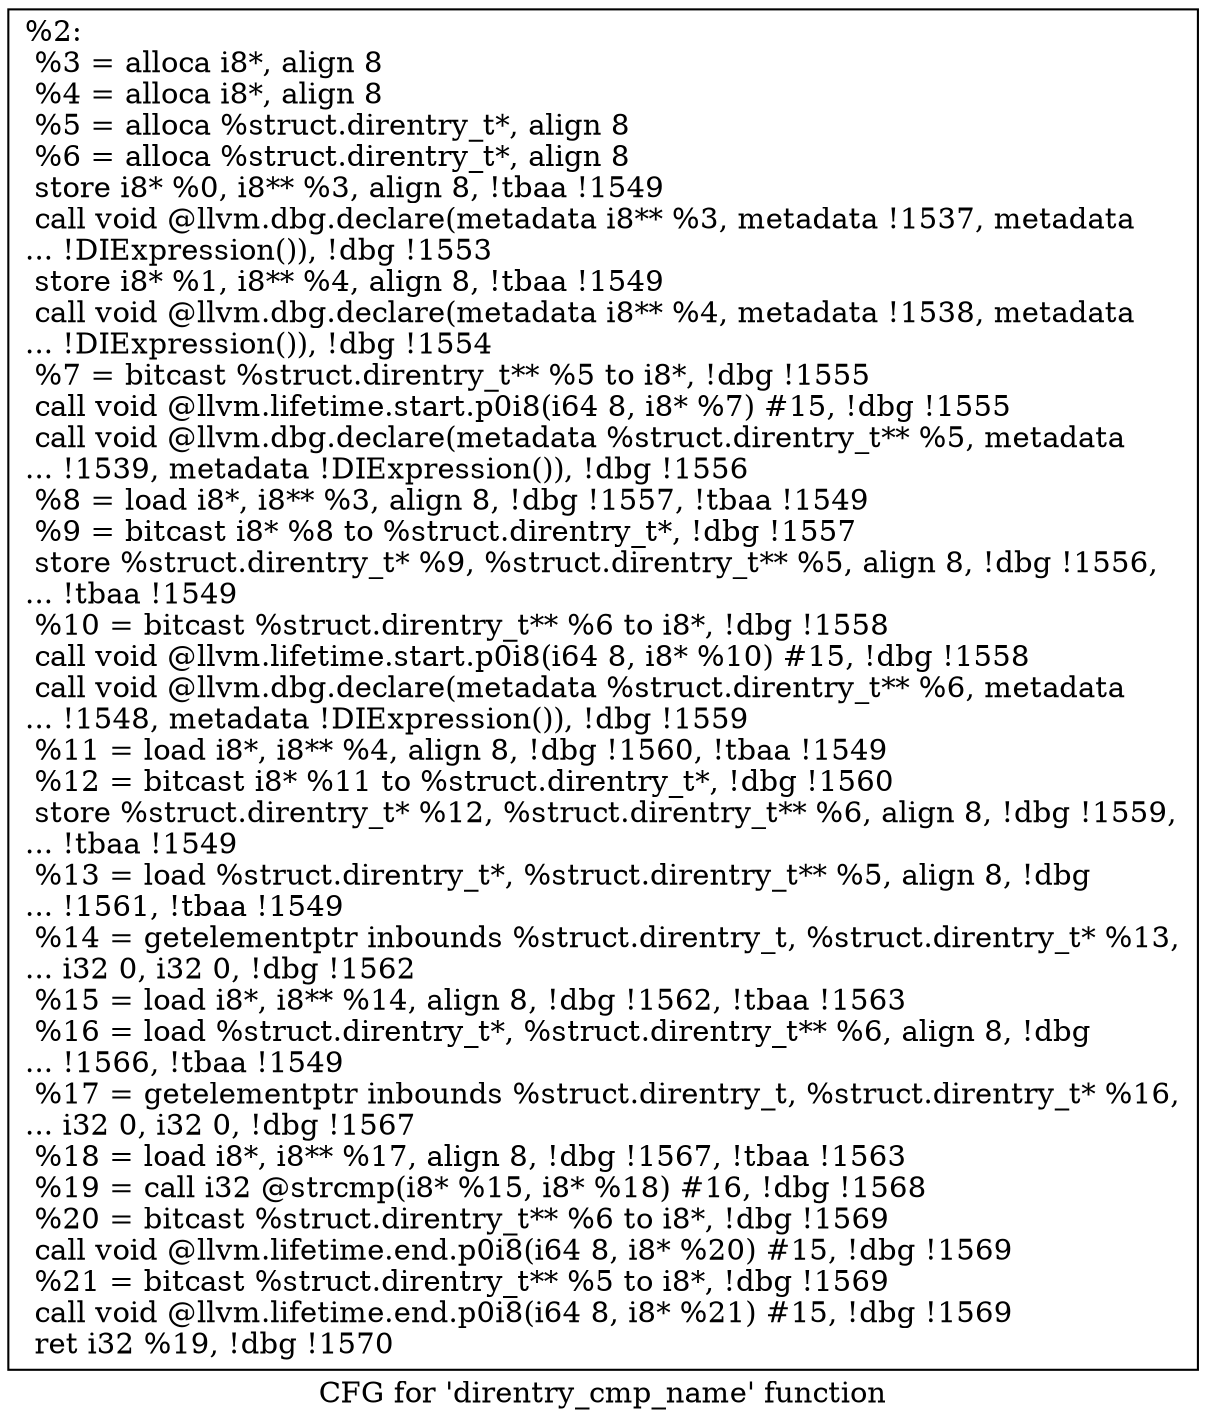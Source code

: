 digraph "CFG for 'direntry_cmp_name' function" {
	label="CFG for 'direntry_cmp_name' function";

	Node0x2aa6530 [shape=record,label="{%2:\l  %3 = alloca i8*, align 8\l  %4 = alloca i8*, align 8\l  %5 = alloca %struct.direntry_t*, align 8\l  %6 = alloca %struct.direntry_t*, align 8\l  store i8* %0, i8** %3, align 8, !tbaa !1549\l  call void @llvm.dbg.declare(metadata i8** %3, metadata !1537, metadata\l... !DIExpression()), !dbg !1553\l  store i8* %1, i8** %4, align 8, !tbaa !1549\l  call void @llvm.dbg.declare(metadata i8** %4, metadata !1538, metadata\l... !DIExpression()), !dbg !1554\l  %7 = bitcast %struct.direntry_t** %5 to i8*, !dbg !1555\l  call void @llvm.lifetime.start.p0i8(i64 8, i8* %7) #15, !dbg !1555\l  call void @llvm.dbg.declare(metadata %struct.direntry_t** %5, metadata\l... !1539, metadata !DIExpression()), !dbg !1556\l  %8 = load i8*, i8** %3, align 8, !dbg !1557, !tbaa !1549\l  %9 = bitcast i8* %8 to %struct.direntry_t*, !dbg !1557\l  store %struct.direntry_t* %9, %struct.direntry_t** %5, align 8, !dbg !1556,\l... !tbaa !1549\l  %10 = bitcast %struct.direntry_t** %6 to i8*, !dbg !1558\l  call void @llvm.lifetime.start.p0i8(i64 8, i8* %10) #15, !dbg !1558\l  call void @llvm.dbg.declare(metadata %struct.direntry_t** %6, metadata\l... !1548, metadata !DIExpression()), !dbg !1559\l  %11 = load i8*, i8** %4, align 8, !dbg !1560, !tbaa !1549\l  %12 = bitcast i8* %11 to %struct.direntry_t*, !dbg !1560\l  store %struct.direntry_t* %12, %struct.direntry_t** %6, align 8, !dbg !1559,\l... !tbaa !1549\l  %13 = load %struct.direntry_t*, %struct.direntry_t** %5, align 8, !dbg\l... !1561, !tbaa !1549\l  %14 = getelementptr inbounds %struct.direntry_t, %struct.direntry_t* %13,\l... i32 0, i32 0, !dbg !1562\l  %15 = load i8*, i8** %14, align 8, !dbg !1562, !tbaa !1563\l  %16 = load %struct.direntry_t*, %struct.direntry_t** %6, align 8, !dbg\l... !1566, !tbaa !1549\l  %17 = getelementptr inbounds %struct.direntry_t, %struct.direntry_t* %16,\l... i32 0, i32 0, !dbg !1567\l  %18 = load i8*, i8** %17, align 8, !dbg !1567, !tbaa !1563\l  %19 = call i32 @strcmp(i8* %15, i8* %18) #16, !dbg !1568\l  %20 = bitcast %struct.direntry_t** %6 to i8*, !dbg !1569\l  call void @llvm.lifetime.end.p0i8(i64 8, i8* %20) #15, !dbg !1569\l  %21 = bitcast %struct.direntry_t** %5 to i8*, !dbg !1569\l  call void @llvm.lifetime.end.p0i8(i64 8, i8* %21) #15, !dbg !1569\l  ret i32 %19, !dbg !1570\l}"];
}
